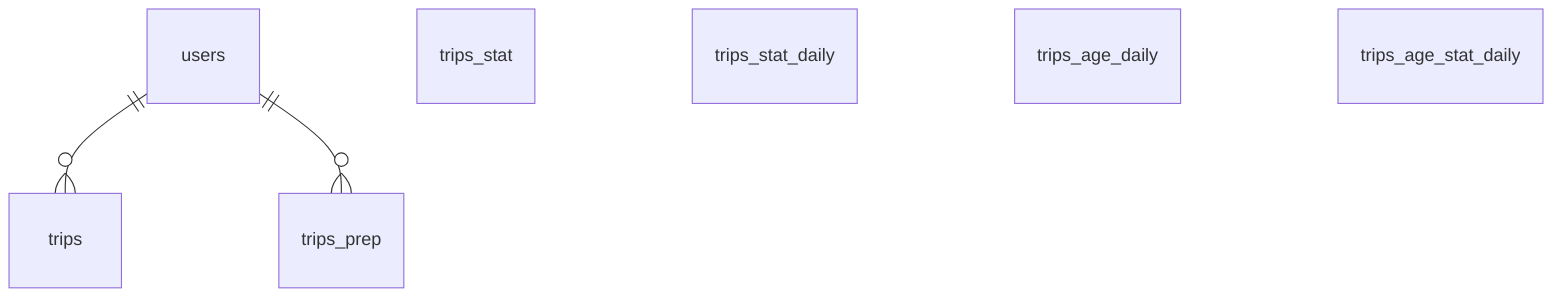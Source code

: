 erDiagram
    users ||--o{ trips : ""
    users ||--o{ trips_prep : ""
    trips_stat
    trips_stat_daily
    trips_age_daily
    trips_age_stat_daily